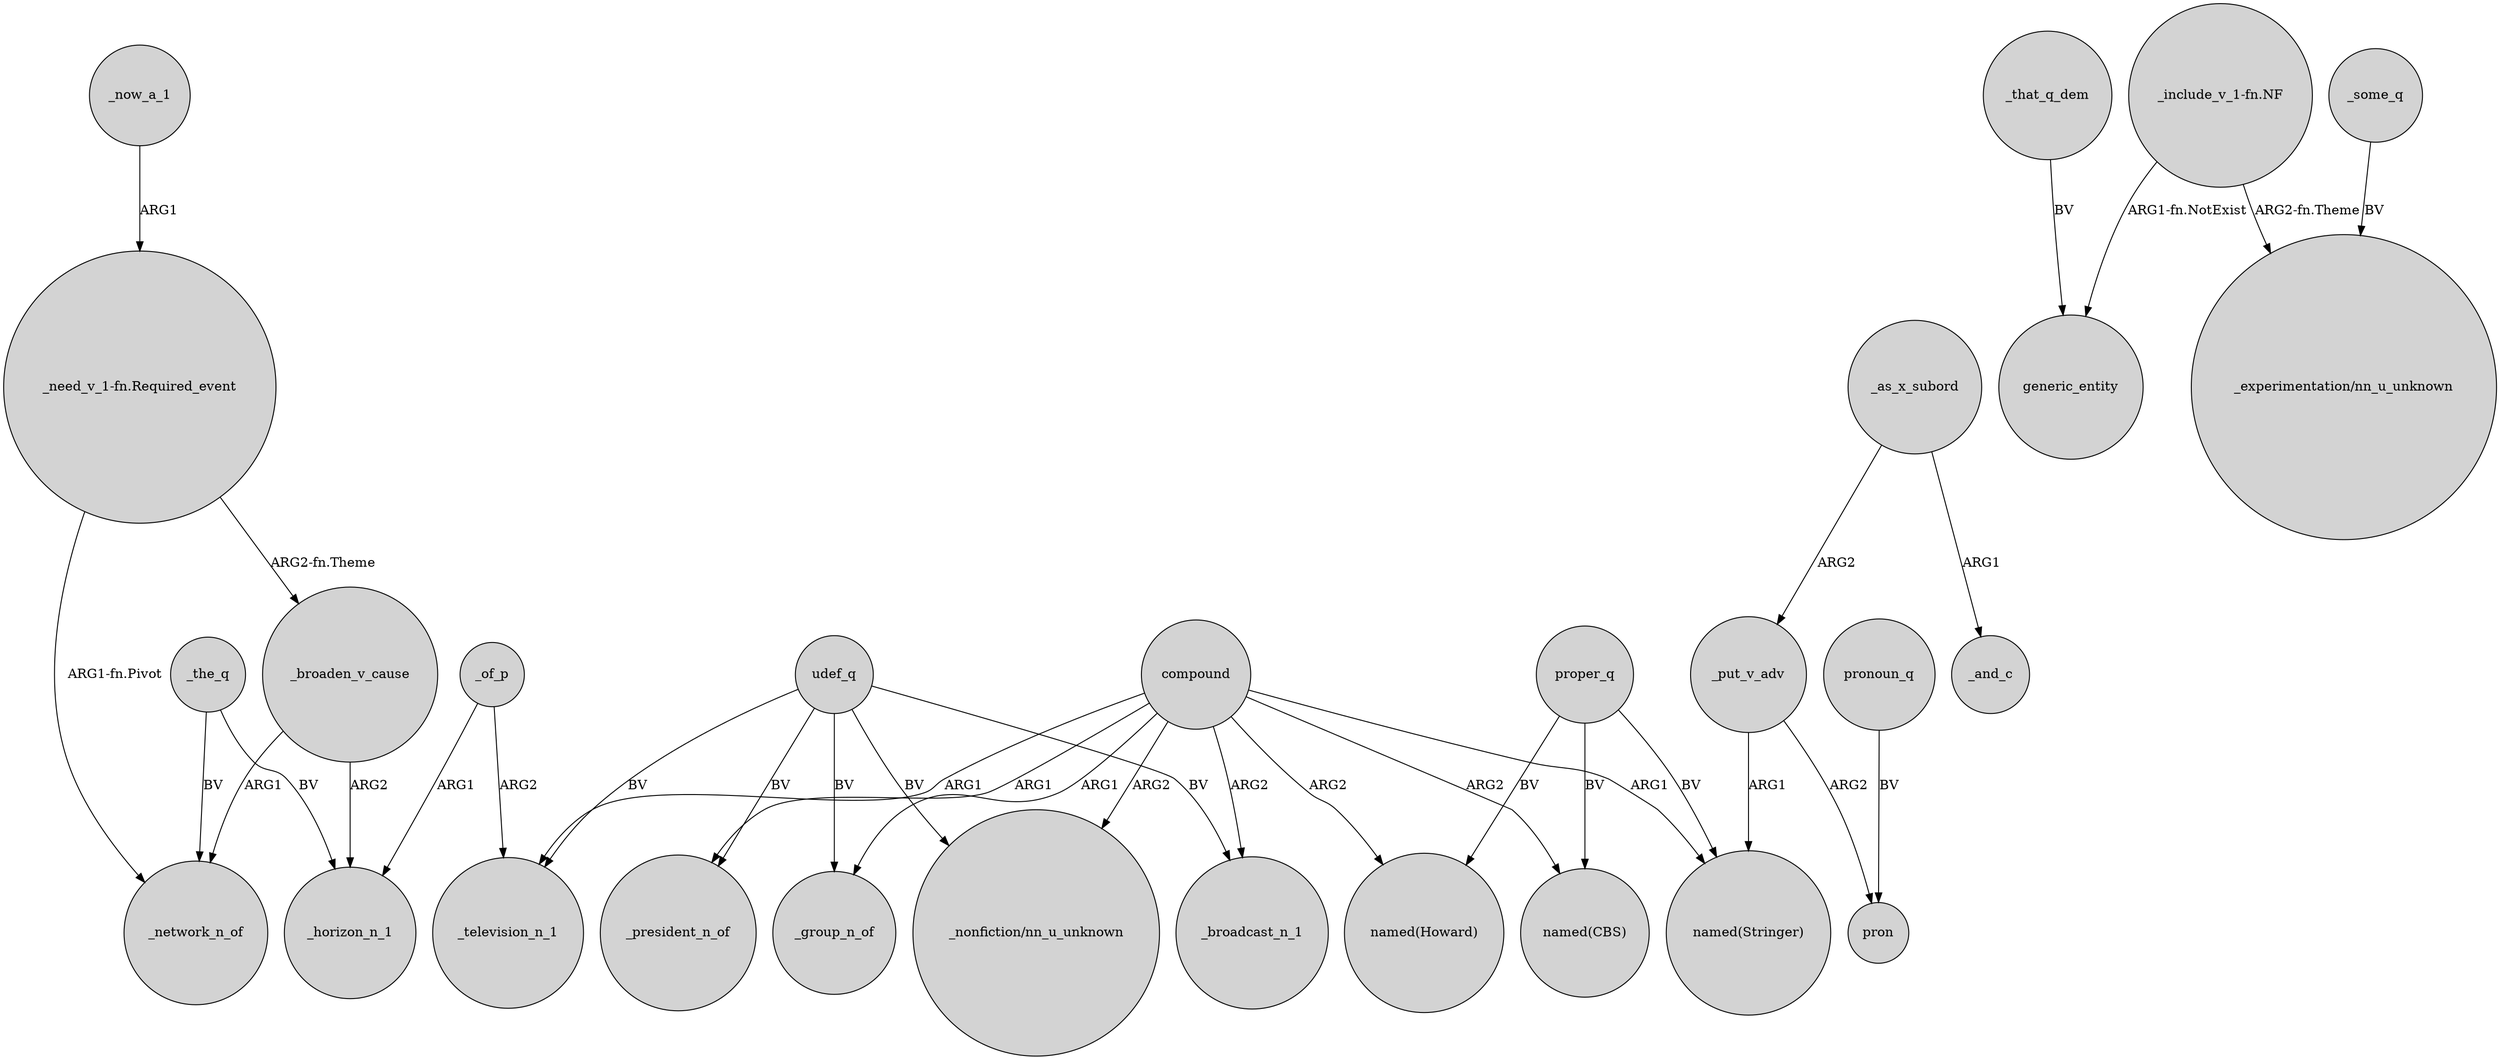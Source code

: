 digraph {
	node [shape=circle style=filled]
	compound -> "_nonfiction/nn_u_unknown" [label=ARG2]
	udef_q -> _television_n_1 [label=BV]
	compound -> _broadcast_n_1 [label=ARG2]
	proper_q -> "named(Stringer)" [label=BV]
	_that_q_dem -> generic_entity [label=BV]
	proper_q -> "named(CBS)" [label=BV]
	"_include_v_1-fn.NF" -> "_experimentation/nn_u_unknown" [label="ARG2-fn.Theme"]
	_broaden_v_cause -> _horizon_n_1 [label=ARG2]
	compound -> _television_n_1 [label=ARG1]
	_of_p -> _horizon_n_1 [label=ARG1]
	udef_q -> "_nonfiction/nn_u_unknown" [label=BV]
	_broaden_v_cause -> _network_n_of [label=ARG1]
	_some_q -> "_experimentation/nn_u_unknown" [label=BV]
	"_need_v_1-fn.Required_event" -> _network_n_of [label="ARG1-fn.Pivot"]
	pronoun_q -> pron [label=BV]
	_the_q -> _network_n_of [label=BV]
	_as_x_subord -> _and_c [label=ARG1]
	compound -> "named(CBS)" [label=ARG2]
	compound -> _president_n_of [label=ARG1]
	udef_q -> _president_n_of [label=BV]
	_of_p -> _television_n_1 [label=ARG2]
	_as_x_subord -> _put_v_adv [label=ARG2]
	_put_v_adv -> pron [label=ARG2]
	compound -> "named(Howard)" [label=ARG2]
	"_include_v_1-fn.NF" -> generic_entity [label="ARG1-fn.NotExist"]
	"_need_v_1-fn.Required_event" -> _broaden_v_cause [label="ARG2-fn.Theme"]
	compound -> "named(Stringer)" [label=ARG1]
	_the_q -> _horizon_n_1 [label=BV]
	udef_q -> _broadcast_n_1 [label=BV]
	_now_a_1 -> "_need_v_1-fn.Required_event" [label=ARG1]
	udef_q -> _group_n_of [label=BV]
	compound -> _group_n_of [label=ARG1]
	proper_q -> "named(Howard)" [label=BV]
	_put_v_adv -> "named(Stringer)" [label=ARG1]
}
